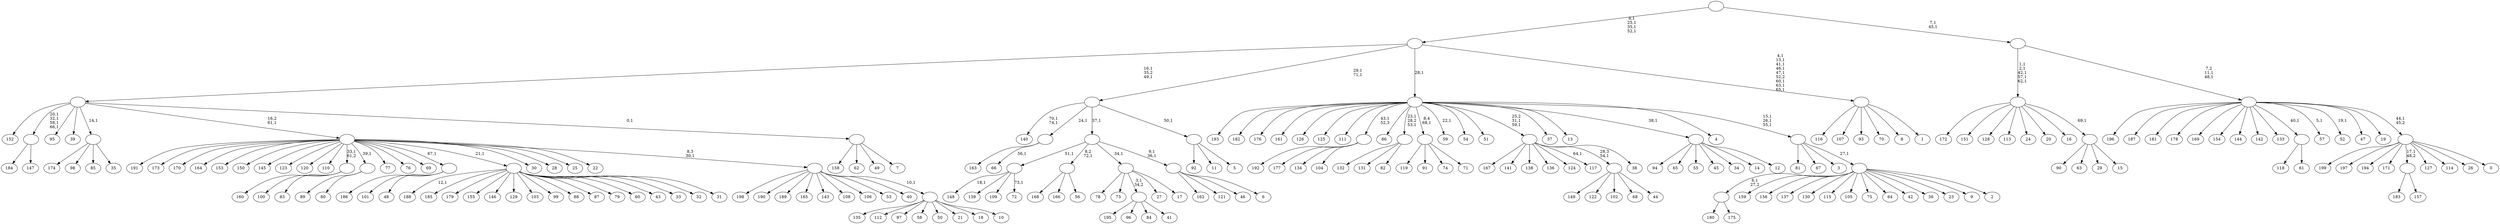 digraph T {
	275 [label="199"]
	274 [label="198"]
	273 [label="197"]
	272 [label="196"]
	271 [label="195"]
	270 [label="194"]
	269 [label="193"]
	268 [label="192"]
	267 [label="191"]
	266 [label="190"]
	265 [label="189"]
	264 [label="188"]
	262 [label="187"]
	261 [label="186"]
	260 [label="185"]
	259 [label="184"]
	258 [label="183"]
	257 [label="182"]
	256 [label="181"]
	255 [label="180"]
	254 [label="179"]
	253 [label="178"]
	252 [label="177"]
	251 [label="176"]
	250 [label="175"]
	249 [label=""]
	248 [label="174"]
	247 [label="173"]
	246 [label="172"]
	245 [label="171"]
	244 [label="170"]
	243 [label="169"]
	242 [label="168"]
	241 [label="167"]
	240 [label="166"]
	239 [label="165"]
	238 [label="164"]
	237 [label="163"]
	236 [label="162"]
	235 [label="161"]
	234 [label="160"]
	233 [label="159"]
	232 [label="158"]
	231 [label="157"]
	230 [label=""]
	229 [label="156"]
	228 [label="155"]
	227 [label="154"]
	226 [label="153"]
	225 [label="152"]
	224 [label="151"]
	223 [label="150"]
	222 [label="149"]
	221 [label="148"]
	219 [label="147"]
	218 [label=""]
	214 [label="146"]
	213 [label="145"]
	212 [label="144"]
	211 [label="143"]
	210 [label="142"]
	209 [label="141"]
	208 [label="140"]
	205 [label="139"]
	204 [label="138"]
	203 [label="137"]
	202 [label="136"]
	201 [label="135"]
	200 [label="134"]
	199 [label="133"]
	198 [label="132"]
	197 [label="131"]
	196 [label="130"]
	195 [label="129"]
	194 [label="128"]
	193 [label="127"]
	192 [label="126"]
	191 [label="125"]
	190 [label="124"]
	189 [label="123"]
	188 [label="122"]
	187 [label="121"]
	186 [label="120"]
	185 [label="119"]
	184 [label="118"]
	183 [label="117"]
	181 [label="116"]
	180 [label="115"]
	179 [label="114"]
	178 [label="113"]
	177 [label="112"]
	176 [label="111"]
	175 [label="110"]
	174 [label="109"]
	173 [label="108"]
	172 [label="107"]
	171 [label="106"]
	170 [label="105"]
	169 [label="104"]
	168 [label=""]
	167 [label="103"]
	166 [label="102"]
	165 [label="101"]
	164 [label="100"]
	163 [label="99"]
	162 [label="98"]
	161 [label="97"]
	160 [label="96"]
	159 [label="95"]
	158 [label="94"]
	157 [label="93"]
	156 [label="92"]
	155 [label="91"]
	154 [label="90"]
	153 [label="89"]
	152 [label="88"]
	151 [label="87"]
	150 [label="86"]
	149 [label="85"]
	148 [label="84"]
	147 [label="83"]
	146 [label=""]
	145 [label="82"]
	144 [label=""]
	142 [label="81"]
	141 [label="80"]
	140 [label=""]
	139 [label="79"]
	138 [label="78"]
	137 [label="77"]
	136 [label="76"]
	135 [label="75"]
	134 [label="74"]
	133 [label="73"]
	132 [label="72"]
	130 [label=""]
	129 [label="71"]
	128 [label=""]
	127 [label="70"]
	126 [label="69"]
	125 [label="68"]
	124 [label="67"]
	123 [label="66"]
	121 [label=""]
	120 [label="65"]
	119 [label="64"]
	118 [label="63"]
	117 [label="62"]
	116 [label="61"]
	115 [label=""]
	114 [label="60"]
	113 [label="59"]
	111 [label="58"]
	110 [label="57"]
	108 [label="56"]
	107 [label=""]
	106 [label="55"]
	105 [label="54"]
	104 [label="53"]
	103 [label="52"]
	101 [label="51"]
	100 [label="50"]
	99 [label="49"]
	98 [label="48"]
	97 [label=""]
	96 [label="47"]
	95 [label="46"]
	94 [label="45"]
	93 [label="44"]
	92 [label=""]
	91 [label="43"]
	90 [label="42"]
	89 [label="41"]
	88 [label=""]
	87 [label="40"]
	86 [label="39"]
	85 [label="38"]
	84 [label=""]
	82 [label="37"]
	81 [label="36"]
	80 [label="35"]
	79 [label=""]
	78 [label="34"]
	77 [label="33"]
	76 [label="32"]
	75 [label="31"]
	74 [label=""]
	73 [label="30"]
	72 [label="29"]
	71 [label="28"]
	70 [label="27"]
	69 [label="26"]
	68 [label="25"]
	67 [label="24"]
	66 [label="23"]
	65 [label="22"]
	64 [label="21"]
	63 [label="20"]
	62 [label="19"]
	61 [label="18"]
	60 [label="17"]
	59 [label=""]
	58 [label="16"]
	57 [label="15"]
	56 [label=""]
	55 [label=""]
	50 [label="14"]
	49 [label="13"]
	48 [label="12"]
	47 [label=""]
	46 [label="11"]
	45 [label="10"]
	44 [label=""]
	43 [label=""]
	42 [label=""]
	41 [label="9"]
	40 [label="8"]
	39 [label="7"]
	38 [label=""]
	37 [label=""]
	35 [label="6"]
	34 [label=""]
	32 [label=""]
	31 [label="5"]
	30 [label=""]
	29 [label=""]
	27 [label="4"]
	26 [label="3"]
	25 [label="2"]
	24 [label=""]
	23 [label=""]
	20 [label=""]
	19 [label="1"]
	18 [label=""]
	10 [label=""]
	6 [label="0"]
	5 [label=""]
	4 [label=""]
	2 [label=""]
	0 [label=""]
	249 -> 255 [label=""]
	249 -> 250 [label=""]
	230 -> 258 [label=""]
	230 -> 231 [label=""]
	218 -> 259 [label=""]
	218 -> 219 [label=""]
	168 -> 268 [label=""]
	168 -> 252 [label=""]
	168 -> 200 [label=""]
	168 -> 169 [label=""]
	146 -> 234 [label=""]
	146 -> 164 [label=""]
	146 -> 147 [label=""]
	144 -> 198 [label=""]
	144 -> 197 [label=""]
	144 -> 145 [label=""]
	140 -> 153 [label=""]
	140 -> 141 [label=""]
	130 -> 132 [label="73,1"]
	130 -> 221 [label="18,1"]
	130 -> 205 [label=""]
	130 -> 174 [label=""]
	128 -> 185 [label=""]
	128 -> 155 [label=""]
	128 -> 134 [label=""]
	128 -> 129 [label=""]
	121 -> 123 [label="56,1"]
	121 -> 237 [label=""]
	115 -> 184 [label=""]
	115 -> 116 [label=""]
	107 -> 242 [label=""]
	107 -> 240 [label=""]
	107 -> 108 [label=""]
	97 -> 261 [label=""]
	97 -> 165 [label=""]
	97 -> 98 [label=""]
	92 -> 222 [label=""]
	92 -> 188 [label=""]
	92 -> 166 [label=""]
	92 -> 125 [label=""]
	92 -> 93 [label=""]
	88 -> 271 [label=""]
	88 -> 160 [label=""]
	88 -> 148 [label=""]
	88 -> 89 [label=""]
	84 -> 183 [label="64,1"]
	84 -> 241 [label=""]
	84 -> 209 [label=""]
	84 -> 204 [label=""]
	84 -> 202 [label=""]
	84 -> 190 [label=""]
	84 -> 92 [label="28,3\n54,1"]
	84 -> 85 [label=""]
	79 -> 248 [label=""]
	79 -> 162 [label=""]
	79 -> 149 [label=""]
	79 -> 80 [label=""]
	74 -> 264 [label="12,1"]
	74 -> 260 [label=""]
	74 -> 254 [label=""]
	74 -> 228 [label=""]
	74 -> 214 [label=""]
	74 -> 195 [label=""]
	74 -> 167 [label=""]
	74 -> 163 [label=""]
	74 -> 152 [label=""]
	74 -> 151 [label=""]
	74 -> 139 [label=""]
	74 -> 114 [label=""]
	74 -> 91 [label=""]
	74 -> 77 [label=""]
	74 -> 76 [label=""]
	74 -> 75 [label=""]
	59 -> 138 [label=""]
	59 -> 133 [label=""]
	59 -> 88 [label="3,1\n34,2"]
	59 -> 70 [label=""]
	59 -> 60 [label=""]
	56 -> 154 [label=""]
	56 -> 118 [label=""]
	56 -> 72 [label=""]
	56 -> 57 [label=""]
	55 -> 246 [label=""]
	55 -> 224 [label=""]
	55 -> 194 [label=""]
	55 -> 178 [label=""]
	55 -> 67 [label=""]
	55 -> 63 [label=""]
	55 -> 58 [label=""]
	55 -> 56 [label="69,1"]
	47 -> 158 [label=""]
	47 -> 120 [label=""]
	47 -> 106 [label=""]
	47 -> 94 [label=""]
	47 -> 78 [label=""]
	47 -> 50 [label=""]
	47 -> 48 [label=""]
	44 -> 201 [label=""]
	44 -> 177 [label=""]
	44 -> 161 [label=""]
	44 -> 111 [label=""]
	44 -> 100 [label=""]
	44 -> 64 [label=""]
	44 -> 61 [label=""]
	44 -> 45 [label=""]
	43 -> 274 [label=""]
	43 -> 266 [label=""]
	43 -> 265 [label=""]
	43 -> 239 [label=""]
	43 -> 211 [label=""]
	43 -> 173 [label=""]
	43 -> 171 [label=""]
	43 -> 104 [label=""]
	43 -> 87 [label=""]
	43 -> 44 [label="10,1"]
	42 -> 267 [label=""]
	42 -> 247 [label=""]
	42 -> 244 [label=""]
	42 -> 238 [label=""]
	42 -> 226 [label=""]
	42 -> 223 [label=""]
	42 -> 213 [label=""]
	42 -> 189 [label=""]
	42 -> 186 [label=""]
	42 -> 175 [label=""]
	42 -> 146 [label="33,1\n61,2"]
	42 -> 140 [label="39,1"]
	42 -> 137 [label=""]
	42 -> 136 [label=""]
	42 -> 126 [label=""]
	42 -> 97 [label="67,1"]
	42 -> 74 [label="21,1"]
	42 -> 73 [label=""]
	42 -> 71 [label=""]
	42 -> 68 [label=""]
	42 -> 65 [label=""]
	42 -> 43 [label="8,3\n30,1"]
	38 -> 232 [label=""]
	38 -> 117 [label=""]
	38 -> 99 [label=""]
	38 -> 39 [label=""]
	37 -> 218 [label="20,1\n32,1\n58,1\n66,1"]
	37 -> 225 [label=""]
	37 -> 159 [label=""]
	37 -> 86 [label=""]
	37 -> 79 [label="14,1"]
	37 -> 42 [label="16,2\n61,1"]
	37 -> 38 [label="0,1"]
	34 -> 236 [label=""]
	34 -> 187 [label=""]
	34 -> 95 [label=""]
	34 -> 35 [label=""]
	32 -> 34 [label="9,1\n36,1"]
	32 -> 130 [label="51,1"]
	32 -> 107 [label="8,2\n72,1"]
	32 -> 59 [label="34,1"]
	30 -> 156 [label=""]
	30 -> 46 [label=""]
	30 -> 31 [label=""]
	29 -> 208 [label="70,1\n74,1"]
	29 -> 121 [label="24,1"]
	29 -> 32 [label="37,1"]
	29 -> 30 [label="50,1"]
	24 -> 249 [label="6,1\n27,2"]
	24 -> 233 [label=""]
	24 -> 229 [label=""]
	24 -> 203 [label=""]
	24 -> 196 [label=""]
	24 -> 180 [label=""]
	24 -> 170 [label=""]
	24 -> 135 [label=""]
	24 -> 119 [label=""]
	24 -> 90 [label=""]
	24 -> 81 [label=""]
	24 -> 66 [label=""]
	24 -> 41 [label=""]
	24 -> 25 [label=""]
	23 -> 142 [label=""]
	23 -> 124 [label=""]
	23 -> 26 [label=""]
	23 -> 24 [label="27,1"]
	20 -> 23 [label="15,1\n26,1\n55,1"]
	20 -> 84 [label="25,2\n31,1\n59,1"]
	20 -> 113 [label="22,1"]
	20 -> 144 [label="23,1\n28,2\n53,1"]
	20 -> 269 [label=""]
	20 -> 257 [label=""]
	20 -> 251 [label=""]
	20 -> 235 [label=""]
	20 -> 192 [label=""]
	20 -> 191 [label=""]
	20 -> 176 [label=""]
	20 -> 168 [label="43,1\n52,3"]
	20 -> 150 [label=""]
	20 -> 128 [label="8,4\n68,1"]
	20 -> 105 [label=""]
	20 -> 101 [label=""]
	20 -> 82 [label=""]
	20 -> 49 [label=""]
	20 -> 47 [label="38,1"]
	20 -> 27 [label=""]
	18 -> 181 [label=""]
	18 -> 172 [label=""]
	18 -> 157 [label=""]
	18 -> 127 [label=""]
	18 -> 40 [label=""]
	18 -> 19 [label=""]
	10 -> 18 [label="4,1\n13,1\n41,1\n46,1\n47,1\n52,2\n60,1\n63,1\n65,1"]
	10 -> 29 [label="29,1\n71,1"]
	10 -> 37 [label="16,1\n35,2\n49,1"]
	10 -> 20 [label="28,1"]
	5 -> 275 [label=""]
	5 -> 273 [label=""]
	5 -> 270 [label=""]
	5 -> 245 [label=""]
	5 -> 230 [label="17,1\n48,2"]
	5 -> 193 [label=""]
	5 -> 179 [label=""]
	5 -> 69 [label=""]
	5 -> 6 [label=""]
	4 -> 103 [label="19,1"]
	4 -> 110 [label="5,1"]
	4 -> 272 [label=""]
	4 -> 262 [label=""]
	4 -> 256 [label=""]
	4 -> 253 [label=""]
	4 -> 243 [label=""]
	4 -> 227 [label=""]
	4 -> 212 [label=""]
	4 -> 210 [label=""]
	4 -> 199 [label=""]
	4 -> 115 [label="40,1"]
	4 -> 96 [label=""]
	4 -> 62 [label=""]
	4 -> 5 [label="44,1\n45,2"]
	2 -> 4 [label="7,2\n11,1\n48,1"]
	2 -> 55 [label="1,1\n2,1\n42,1\n57,1\n62,1"]
	0 -> 2 [label="7,1\n45,1"]
	0 -> 10 [label="8,1\n25,1\n35,1\n52,1"]
}
